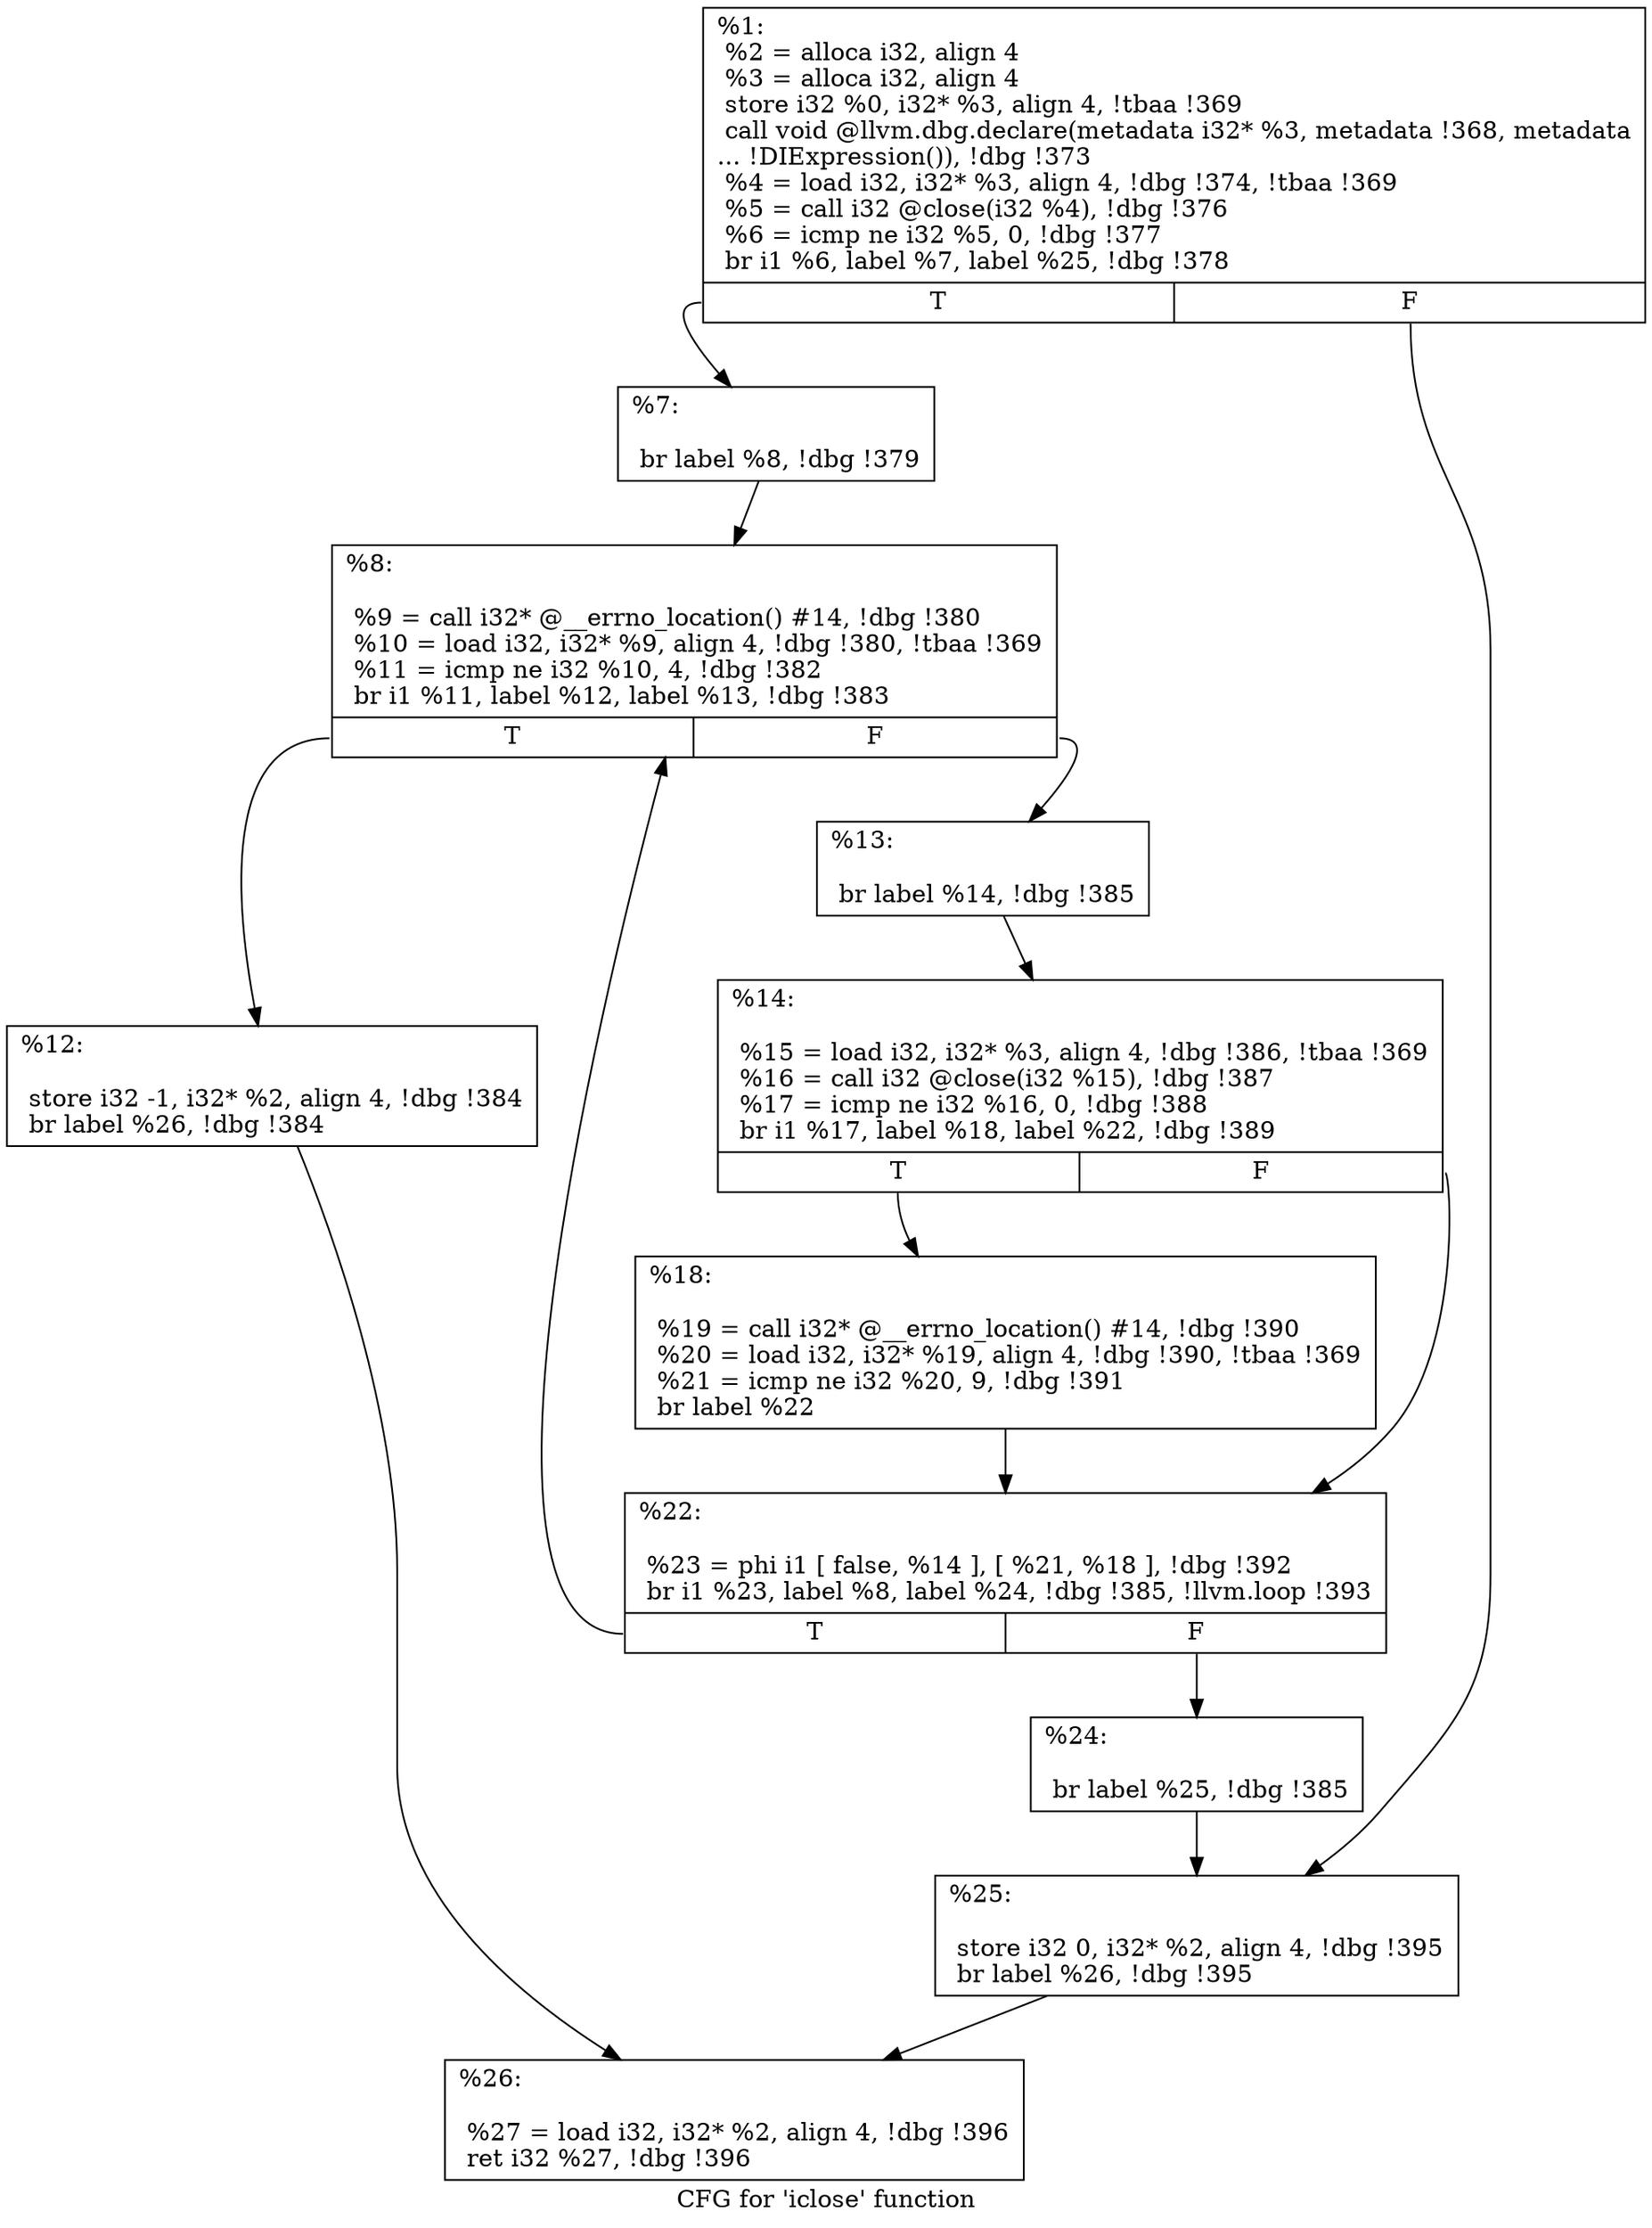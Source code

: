 digraph "CFG for 'iclose' function" {
	label="CFG for 'iclose' function";

	Node0x24a8170 [shape=record,label="{%1:\l  %2 = alloca i32, align 4\l  %3 = alloca i32, align 4\l  store i32 %0, i32* %3, align 4, !tbaa !369\l  call void @llvm.dbg.declare(metadata i32* %3, metadata !368, metadata\l... !DIExpression()), !dbg !373\l  %4 = load i32, i32* %3, align 4, !dbg !374, !tbaa !369\l  %5 = call i32 @close(i32 %4), !dbg !376\l  %6 = icmp ne i32 %5, 0, !dbg !377\l  br i1 %6, label %7, label %25, !dbg !378\l|{<s0>T|<s1>F}}"];
	Node0x24a8170:s0 -> Node0x24a99a0;
	Node0x24a8170:s1 -> Node0x24a9c20;
	Node0x24a99a0 [shape=record,label="{%7:\l\l  br label %8, !dbg !379\l}"];
	Node0x24a99a0 -> Node0x24a99f0;
	Node0x24a99f0 [shape=record,label="{%8:\l\l  %9 = call i32* @__errno_location() #14, !dbg !380\l  %10 = load i32, i32* %9, align 4, !dbg !380, !tbaa !369\l  %11 = icmp ne i32 %10, 4, !dbg !382\l  br i1 %11, label %12, label %13, !dbg !383\l|{<s0>T|<s1>F}}"];
	Node0x24a99f0:s0 -> Node0x24a9a40;
	Node0x24a99f0:s1 -> Node0x24a9a90;
	Node0x24a9a40 [shape=record,label="{%12:\l\l  store i32 -1, i32* %2, align 4, !dbg !384\l  br label %26, !dbg !384\l}"];
	Node0x24a9a40 -> Node0x24a9c70;
	Node0x24a9a90 [shape=record,label="{%13:\l\l  br label %14, !dbg !385\l}"];
	Node0x24a9a90 -> Node0x24a9ae0;
	Node0x24a9ae0 [shape=record,label="{%14:\l\l  %15 = load i32, i32* %3, align 4, !dbg !386, !tbaa !369\l  %16 = call i32 @close(i32 %15), !dbg !387\l  %17 = icmp ne i32 %16, 0, !dbg !388\l  br i1 %17, label %18, label %22, !dbg !389\l|{<s0>T|<s1>F}}"];
	Node0x24a9ae0:s0 -> Node0x24a9b30;
	Node0x24a9ae0:s1 -> Node0x24a9b80;
	Node0x24a9b30 [shape=record,label="{%18:\l\l  %19 = call i32* @__errno_location() #14, !dbg !390\l  %20 = load i32, i32* %19, align 4, !dbg !390, !tbaa !369\l  %21 = icmp ne i32 %20, 9, !dbg !391\l  br label %22\l}"];
	Node0x24a9b30 -> Node0x24a9b80;
	Node0x24a9b80 [shape=record,label="{%22:\l\l  %23 = phi i1 [ false, %14 ], [ %21, %18 ], !dbg !392\l  br i1 %23, label %8, label %24, !dbg !385, !llvm.loop !393\l|{<s0>T|<s1>F}}"];
	Node0x24a9b80:s0 -> Node0x24a99f0;
	Node0x24a9b80:s1 -> Node0x24a9bd0;
	Node0x24a9bd0 [shape=record,label="{%24:\l\l  br label %25, !dbg !385\l}"];
	Node0x24a9bd0 -> Node0x24a9c20;
	Node0x24a9c20 [shape=record,label="{%25:\l\l  store i32 0, i32* %2, align 4, !dbg !395\l  br label %26, !dbg !395\l}"];
	Node0x24a9c20 -> Node0x24a9c70;
	Node0x24a9c70 [shape=record,label="{%26:\l\l  %27 = load i32, i32* %2, align 4, !dbg !396\l  ret i32 %27, !dbg !396\l}"];
}
